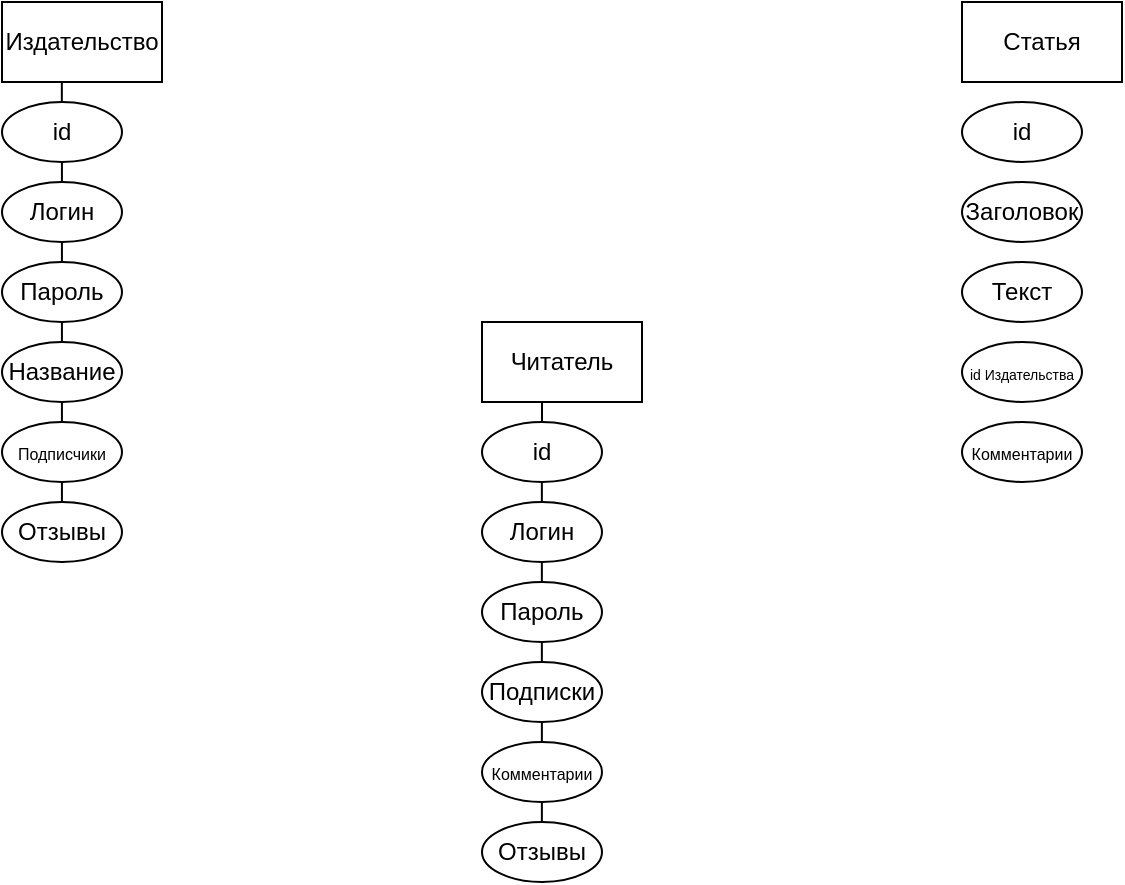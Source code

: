 <mxfile version="20.3.6" type="github">
  <diagram id="R2lEEEUBdFMjLlhIrx00" name="Page-1">
    <mxGraphModel dx="2368" dy="1323" grid="1" gridSize="10" guides="1" tooltips="1" connect="1" arrows="1" fold="1" page="1" pageScale="1" pageWidth="850" pageHeight="1100" math="0" shadow="0" extFonts="Permanent Marker^https://fonts.googleapis.com/css?family=Permanent+Marker">
      <root>
        <mxCell id="0" />
        <mxCell id="1" parent="0" />
        <mxCell id="KkU-eMXlig4GoY5w1C9n-1" value="Читатель" style="rounded=0;whiteSpace=wrap;html=1;" vertex="1" parent="1">
          <mxGeometry x="280" y="240" width="80" height="40" as="geometry" />
        </mxCell>
        <mxCell id="KkU-eMXlig4GoY5w1C9n-2" value="id" style="ellipse;whiteSpace=wrap;html=1;" vertex="1" parent="1">
          <mxGeometry x="280" y="290" width="60" height="30" as="geometry" />
        </mxCell>
        <mxCell id="KkU-eMXlig4GoY5w1C9n-3" value="Логин" style="ellipse;whiteSpace=wrap;html=1;" vertex="1" parent="1">
          <mxGeometry x="280" y="330" width="60" height="30" as="geometry" />
        </mxCell>
        <mxCell id="KkU-eMXlig4GoY5w1C9n-4" value="Пароль" style="ellipse;whiteSpace=wrap;html=1;" vertex="1" parent="1">
          <mxGeometry x="280" y="370" width="60" height="30" as="geometry" />
        </mxCell>
        <mxCell id="KkU-eMXlig4GoY5w1C9n-5" value="Подписки" style="ellipse;whiteSpace=wrap;html=1;" vertex="1" parent="1">
          <mxGeometry x="280" y="410" width="60" height="30" as="geometry" />
        </mxCell>
        <mxCell id="KkU-eMXlig4GoY5w1C9n-6" value="&lt;font style=&quot;font-size: 8px;&quot;&gt;Комментарии&lt;/font&gt;" style="ellipse;whiteSpace=wrap;html=1;" vertex="1" parent="1">
          <mxGeometry x="280" y="450" width="60" height="30" as="geometry" />
        </mxCell>
        <mxCell id="KkU-eMXlig4GoY5w1C9n-7" value="Отзывы" style="ellipse;whiteSpace=wrap;html=1;" vertex="1" parent="1">
          <mxGeometry x="280" y="490" width="60" height="30" as="geometry" />
        </mxCell>
        <mxCell id="KkU-eMXlig4GoY5w1C9n-8" value="Издательство" style="rounded=0;whiteSpace=wrap;html=1;" vertex="1" parent="1">
          <mxGeometry x="40" y="80" width="80" height="40" as="geometry" />
        </mxCell>
        <mxCell id="KkU-eMXlig4GoY5w1C9n-9" value="id" style="ellipse;whiteSpace=wrap;html=1;" vertex="1" parent="1">
          <mxGeometry x="40" y="130" width="60" height="30" as="geometry" />
        </mxCell>
        <mxCell id="KkU-eMXlig4GoY5w1C9n-10" value="Логин" style="ellipse;whiteSpace=wrap;html=1;" vertex="1" parent="1">
          <mxGeometry x="40" y="170" width="60" height="30" as="geometry" />
        </mxCell>
        <mxCell id="KkU-eMXlig4GoY5w1C9n-11" value="Пароль" style="ellipse;whiteSpace=wrap;html=1;" vertex="1" parent="1">
          <mxGeometry x="40" y="210" width="60" height="30" as="geometry" />
        </mxCell>
        <mxCell id="KkU-eMXlig4GoY5w1C9n-12" value="Название" style="ellipse;whiteSpace=wrap;html=1;" vertex="1" parent="1">
          <mxGeometry x="40" y="250" width="60" height="30" as="geometry" />
        </mxCell>
        <mxCell id="KkU-eMXlig4GoY5w1C9n-13" value="&lt;span style=&quot;font-size: 8px;&quot;&gt;Подписчики&lt;/span&gt;" style="ellipse;whiteSpace=wrap;html=1;" vertex="1" parent="1">
          <mxGeometry x="40" y="290" width="60" height="30" as="geometry" />
        </mxCell>
        <mxCell id="KkU-eMXlig4GoY5w1C9n-14" value="Отзывы" style="ellipse;whiteSpace=wrap;html=1;" vertex="1" parent="1">
          <mxGeometry x="40" y="330" width="60" height="30" as="geometry" />
        </mxCell>
        <mxCell id="KkU-eMXlig4GoY5w1C9n-15" value="Статья" style="rounded=0;whiteSpace=wrap;html=1;" vertex="1" parent="1">
          <mxGeometry x="520" y="80" width="80" height="40" as="geometry" />
        </mxCell>
        <mxCell id="KkU-eMXlig4GoY5w1C9n-16" value="id" style="ellipse;whiteSpace=wrap;html=1;" vertex="1" parent="1">
          <mxGeometry x="520" y="130" width="60" height="30" as="geometry" />
        </mxCell>
        <mxCell id="KkU-eMXlig4GoY5w1C9n-17" value="Заголовок" style="ellipse;whiteSpace=wrap;html=1;" vertex="1" parent="1">
          <mxGeometry x="520" y="170" width="60" height="30" as="geometry" />
        </mxCell>
        <mxCell id="KkU-eMXlig4GoY5w1C9n-18" value="Текст" style="ellipse;whiteSpace=wrap;html=1;" vertex="1" parent="1">
          <mxGeometry x="520" y="210" width="60" height="30" as="geometry" />
        </mxCell>
        <mxCell id="KkU-eMXlig4GoY5w1C9n-19" value="&lt;font style=&quot;font-size: 7px;&quot;&gt;id Издательства&lt;/font&gt;" style="ellipse;whiteSpace=wrap;html=1;" vertex="1" parent="1">
          <mxGeometry x="520" y="250" width="60" height="30" as="geometry" />
        </mxCell>
        <mxCell id="KkU-eMXlig4GoY5w1C9n-20" value="&lt;font style=&quot;font-size: 8px;&quot;&gt;Комментарии&lt;/font&gt;" style="ellipse;whiteSpace=wrap;html=1;" vertex="1" parent="1">
          <mxGeometry x="520" y="290" width="60" height="30" as="geometry" />
        </mxCell>
        <mxCell id="KkU-eMXlig4GoY5w1C9n-22" value="" style="endArrow=none;html=1;rounded=0;fontSize=7;entryX=0.5;entryY=1;entryDx=0;entryDy=0;" edge="1" parent="1" target="KkU-eMXlig4GoY5w1C9n-1">
          <mxGeometry width="50" height="50" relative="1" as="geometry">
            <mxPoint x="310" y="290" as="sourcePoint" />
            <mxPoint x="360" y="240" as="targetPoint" />
            <Array as="points">
              <mxPoint x="310" y="280" />
            </Array>
          </mxGeometry>
        </mxCell>
        <mxCell id="KkU-eMXlig4GoY5w1C9n-23" value="" style="endArrow=none;html=1;rounded=0;fontSize=7;" edge="1" parent="1">
          <mxGeometry width="50" height="50" relative="1" as="geometry">
            <mxPoint x="309.93" y="330" as="sourcePoint" />
            <mxPoint x="309.93" y="320" as="targetPoint" />
            <Array as="points">
              <mxPoint x="309.93" y="320" />
            </Array>
          </mxGeometry>
        </mxCell>
        <mxCell id="KkU-eMXlig4GoY5w1C9n-24" value="" style="endArrow=none;html=1;rounded=0;fontSize=7;" edge="1" parent="1">
          <mxGeometry width="50" height="50" relative="1" as="geometry">
            <mxPoint x="309.93" y="370" as="sourcePoint" />
            <mxPoint x="309.93" y="360" as="targetPoint" />
            <Array as="points">
              <mxPoint x="309.93" y="360" />
            </Array>
          </mxGeometry>
        </mxCell>
        <mxCell id="KkU-eMXlig4GoY5w1C9n-25" value="" style="endArrow=none;html=1;rounded=0;fontSize=7;" edge="1" parent="1">
          <mxGeometry width="50" height="50" relative="1" as="geometry">
            <mxPoint x="309.93" y="410" as="sourcePoint" />
            <mxPoint x="309.93" y="400" as="targetPoint" />
            <Array as="points">
              <mxPoint x="309.93" y="400" />
            </Array>
          </mxGeometry>
        </mxCell>
        <mxCell id="KkU-eMXlig4GoY5w1C9n-26" value="" style="endArrow=none;html=1;rounded=0;fontSize=7;" edge="1" parent="1">
          <mxGeometry width="50" height="50" relative="1" as="geometry">
            <mxPoint x="309.94" y="450" as="sourcePoint" />
            <mxPoint x="309.94" y="440" as="targetPoint" />
            <Array as="points">
              <mxPoint x="309.94" y="440" />
            </Array>
          </mxGeometry>
        </mxCell>
        <mxCell id="KkU-eMXlig4GoY5w1C9n-27" value="" style="endArrow=none;html=1;rounded=0;fontSize=7;" edge="1" parent="1">
          <mxGeometry width="50" height="50" relative="1" as="geometry">
            <mxPoint x="309.94" y="490" as="sourcePoint" />
            <mxPoint x="309.94" y="480" as="targetPoint" />
            <Array as="points">
              <mxPoint x="309.94" y="480" />
            </Array>
          </mxGeometry>
        </mxCell>
        <mxCell id="KkU-eMXlig4GoY5w1C9n-28" value="" style="endArrow=none;html=1;rounded=0;fontSize=7;" edge="1" parent="1">
          <mxGeometry width="50" height="50" relative="1" as="geometry">
            <mxPoint x="69.92" y="130" as="sourcePoint" />
            <mxPoint x="69.92" y="120" as="targetPoint" />
            <Array as="points">
              <mxPoint x="69.92" y="120" />
            </Array>
          </mxGeometry>
        </mxCell>
        <mxCell id="KkU-eMXlig4GoY5w1C9n-29" value="" style="endArrow=none;html=1;rounded=0;fontSize=7;" edge="1" parent="1">
          <mxGeometry width="50" height="50" relative="1" as="geometry">
            <mxPoint x="69.96" y="170" as="sourcePoint" />
            <mxPoint x="69.96" y="160" as="targetPoint" />
            <Array as="points">
              <mxPoint x="69.96" y="160" />
            </Array>
          </mxGeometry>
        </mxCell>
        <mxCell id="KkU-eMXlig4GoY5w1C9n-30" value="" style="endArrow=none;html=1;rounded=0;fontSize=7;" edge="1" parent="1">
          <mxGeometry width="50" height="50" relative="1" as="geometry">
            <mxPoint x="69.96" y="210" as="sourcePoint" />
            <mxPoint x="69.96" y="200" as="targetPoint" />
            <Array as="points">
              <mxPoint x="69.96" y="200" />
            </Array>
          </mxGeometry>
        </mxCell>
        <mxCell id="KkU-eMXlig4GoY5w1C9n-31" value="" style="endArrow=none;html=1;rounded=0;fontSize=7;" edge="1" parent="1">
          <mxGeometry width="50" height="50" relative="1" as="geometry">
            <mxPoint x="69.96" y="250" as="sourcePoint" />
            <mxPoint x="69.96" y="240" as="targetPoint" />
            <Array as="points">
              <mxPoint x="69.96" y="240" />
            </Array>
          </mxGeometry>
        </mxCell>
        <mxCell id="KkU-eMXlig4GoY5w1C9n-32" value="" style="endArrow=none;html=1;rounded=0;fontSize=7;" edge="1" parent="1">
          <mxGeometry width="50" height="50" relative="1" as="geometry">
            <mxPoint x="69.96" y="290" as="sourcePoint" />
            <mxPoint x="69.96" y="280" as="targetPoint" />
            <Array as="points">
              <mxPoint x="69.96" y="280" />
            </Array>
          </mxGeometry>
        </mxCell>
        <mxCell id="KkU-eMXlig4GoY5w1C9n-33" value="" style="endArrow=none;html=1;rounded=0;fontSize=7;" edge="1" parent="1">
          <mxGeometry width="50" height="50" relative="1" as="geometry">
            <mxPoint x="69.96" y="330" as="sourcePoint" />
            <mxPoint x="69.96" y="320" as="targetPoint" />
            <Array as="points">
              <mxPoint x="69.96" y="320" />
            </Array>
          </mxGeometry>
        </mxCell>
      </root>
    </mxGraphModel>
  </diagram>
</mxfile>
